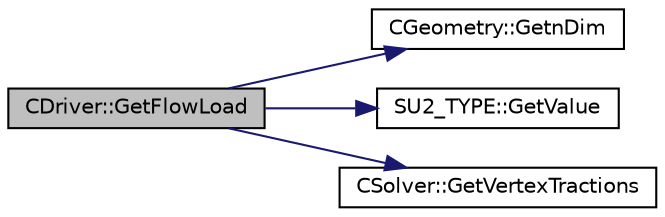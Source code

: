 digraph "CDriver::GetFlowLoad"
{
 // LATEX_PDF_SIZE
  edge [fontname="Helvetica",fontsize="10",labelfontname="Helvetica",labelfontsize="10"];
  node [fontname="Helvetica",fontsize="10",shape=record];
  rankdir="LR";
  Node1 [label="CDriver::GetFlowLoad",height=0.2,width=0.4,color="black", fillcolor="grey75", style="filled", fontcolor="black",tooltip="Get the flow load (from the extra step - the repeated methods should be unified once the postprocessi..."];
  Node1 -> Node2 [color="midnightblue",fontsize="10",style="solid",fontname="Helvetica"];
  Node2 [label="CGeometry::GetnDim",height=0.2,width=0.4,color="black", fillcolor="white", style="filled",URL="$classCGeometry.html#ace7f7fe876f629f5bd5f92d4805a1a4b",tooltip="Get number of coordinates."];
  Node1 -> Node3 [color="midnightblue",fontsize="10",style="solid",fontname="Helvetica"];
  Node3 [label="SU2_TYPE::GetValue",height=0.2,width=0.4,color="black", fillcolor="white", style="filled",URL="$namespaceSU2__TYPE.html#adf52a59d6f4e578f7915ec9abbf7cb22",tooltip="Get the (primitive) value of the datatype (needs to be specialized for active types)."];
  Node1 -> Node4 [color="midnightblue",fontsize="10",style="solid",fontname="Helvetica"];
  Node4 [label="CSolver::GetVertexTractions",height=0.2,width=0.4,color="black", fillcolor="white", style="filled",URL="$classCSolver.html#a1c381e245bf4b5cae220e224cb7e4682",tooltip="Set the adjoints of the vertex tractions."];
}
